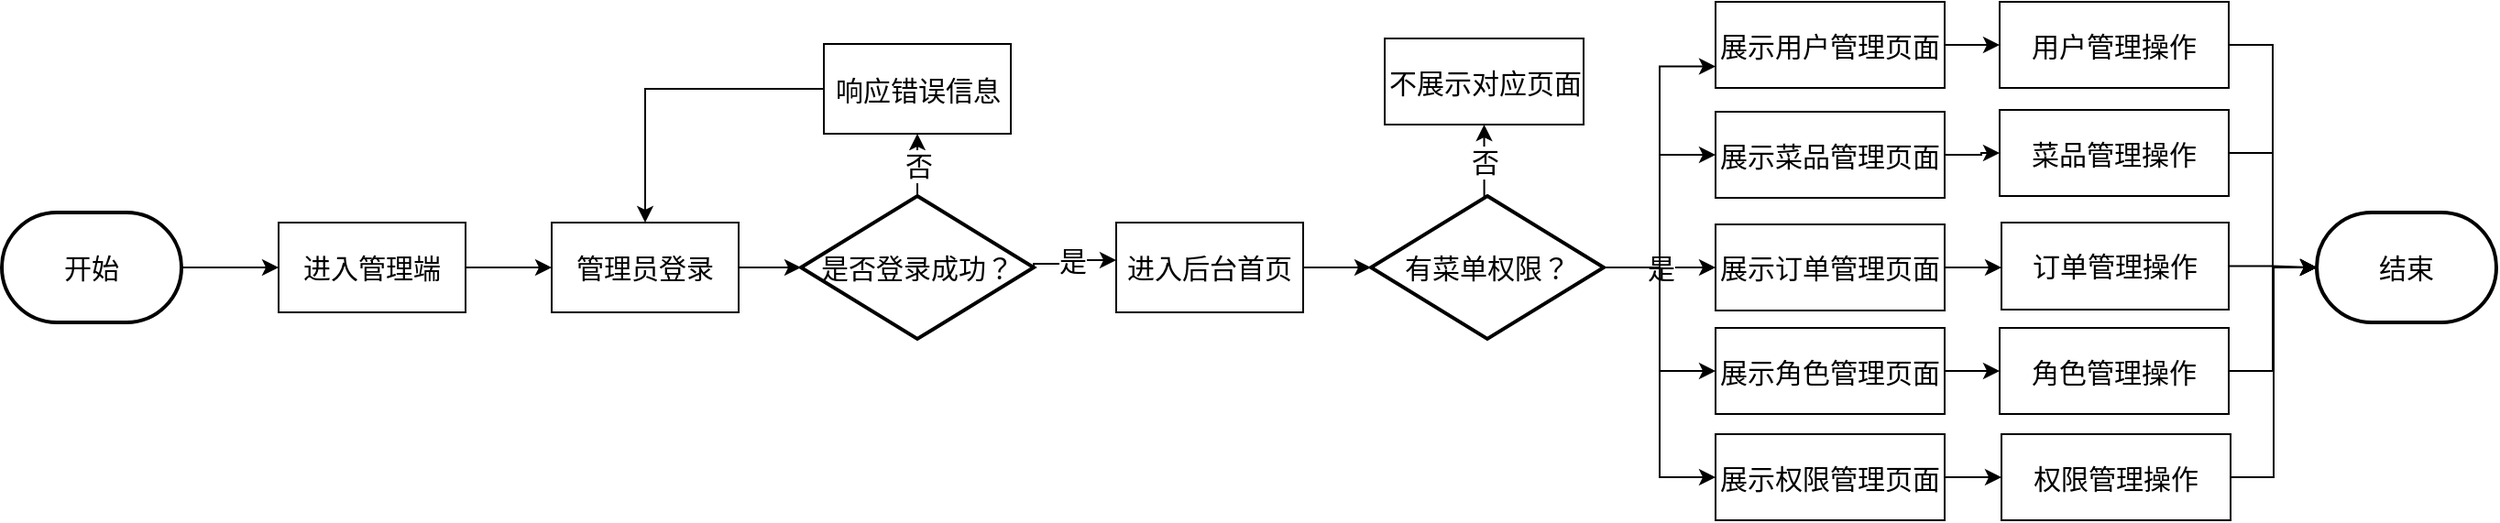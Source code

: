 <mxfile version="21.3.6" type="github">
  <diagram name="第 1 页" id="9Kqfr_1Xi7yAFTwyTwbF">
    <mxGraphModel dx="5665" dy="511" grid="0" gridSize="10" guides="1" tooltips="1" connect="1" arrows="1" fold="1" page="1" pageScale="1" pageWidth="2339" pageHeight="3300" math="0" shadow="0">
      <root>
        <mxCell id="0" />
        <mxCell id="1" parent="0" />
        <mxCell id="Z8QvO9sLvHwf7a_8vPLx-3" style="edgeStyle=orthogonalEdgeStyle;rounded=0;orthogonalLoop=1;jettySize=auto;html=1;exitX=1;exitY=0.5;exitDx=0;exitDy=0;exitPerimeter=0;entryX=0;entryY=0.5;entryDx=0;entryDy=0;" edge="1" parent="1" source="Z8QvO9sLvHwf7a_8vPLx-1" target="Z8QvO9sLvHwf7a_8vPLx-2">
          <mxGeometry relative="1" as="geometry" />
        </mxCell>
        <mxCell id="Z8QvO9sLvHwf7a_8vPLx-1" value="开始" style="strokeWidth=2;html=1;shape=mxgraph.flowchart.terminator;whiteSpace=wrap;fontSize=15;" vertex="1" parent="1">
          <mxGeometry x="-2409" y="610" width="98" height="60" as="geometry" />
        </mxCell>
        <mxCell id="Z8QvO9sLvHwf7a_8vPLx-7" style="edgeStyle=orthogonalEdgeStyle;rounded=0;orthogonalLoop=1;jettySize=auto;html=1;exitX=1;exitY=0.5;exitDx=0;exitDy=0;entryX=0;entryY=0.5;entryDx=0;entryDy=0;" edge="1" parent="1" source="Z8QvO9sLvHwf7a_8vPLx-2" target="Z8QvO9sLvHwf7a_8vPLx-6">
          <mxGeometry relative="1" as="geometry" />
        </mxCell>
        <mxCell id="Z8QvO9sLvHwf7a_8vPLx-2" value="进入管理端" style="rounded=0;whiteSpace=wrap;html=1;fontSize=15;" vertex="1" parent="1">
          <mxGeometry x="-2258" y="615.5" width="102" height="49" as="geometry" />
        </mxCell>
        <mxCell id="Z8QvO9sLvHwf7a_8vPLx-9" style="edgeStyle=orthogonalEdgeStyle;rounded=0;orthogonalLoop=1;jettySize=auto;html=1;exitX=1;exitY=0.5;exitDx=0;exitDy=0;entryX=0;entryY=0.5;entryDx=0;entryDy=0;entryPerimeter=0;" edge="1" parent="1" source="Z8QvO9sLvHwf7a_8vPLx-6" target="Z8QvO9sLvHwf7a_8vPLx-8">
          <mxGeometry relative="1" as="geometry" />
        </mxCell>
        <mxCell id="Z8QvO9sLvHwf7a_8vPLx-6" value="管理员登录" style="rounded=0;whiteSpace=wrap;html=1;fontSize=15;" vertex="1" parent="1">
          <mxGeometry x="-2109" y="615.5" width="102" height="49" as="geometry" />
        </mxCell>
        <mxCell id="Z8QvO9sLvHwf7a_8vPLx-11" value="是" style="edgeStyle=orthogonalEdgeStyle;rounded=0;orthogonalLoop=1;jettySize=auto;html=1;exitX=1;exitY=0.5;exitDx=0;exitDy=0;exitPerimeter=0;fontSize=15;" edge="1" parent="1" source="Z8QvO9sLvHwf7a_8vPLx-8" target="Z8QvO9sLvHwf7a_8vPLx-10">
          <mxGeometry relative="1" as="geometry">
            <Array as="points">
              <mxPoint x="-1846" y="638" />
              <mxPoint x="-1826" y="638" />
              <mxPoint x="-1826" y="636" />
            </Array>
          </mxGeometry>
        </mxCell>
        <mxCell id="Z8QvO9sLvHwf7a_8vPLx-13" value="否" style="edgeStyle=orthogonalEdgeStyle;rounded=0;orthogonalLoop=1;jettySize=auto;html=1;fontSize=15;" edge="1" parent="1" source="Z8QvO9sLvHwf7a_8vPLx-8" target="Z8QvO9sLvHwf7a_8vPLx-12">
          <mxGeometry relative="1" as="geometry" />
        </mxCell>
        <mxCell id="Z8QvO9sLvHwf7a_8vPLx-8" value="&lt;font style=&quot;font-size: 15px;&quot;&gt;是否登录成功？&lt;/font&gt;" style="strokeWidth=2;html=1;shape=mxgraph.flowchart.decision;whiteSpace=wrap;fontSize=15;" vertex="1" parent="1">
          <mxGeometry x="-1973" y="601" width="127" height="78" as="geometry" />
        </mxCell>
        <mxCell id="Z8QvO9sLvHwf7a_8vPLx-16" style="edgeStyle=orthogonalEdgeStyle;rounded=0;orthogonalLoop=1;jettySize=auto;html=1;exitX=1;exitY=0.5;exitDx=0;exitDy=0;entryX=0;entryY=0.5;entryDx=0;entryDy=0;entryPerimeter=0;" edge="1" parent="1" source="Z8QvO9sLvHwf7a_8vPLx-10" target="Z8QvO9sLvHwf7a_8vPLx-15">
          <mxGeometry relative="1" as="geometry" />
        </mxCell>
        <mxCell id="Z8QvO9sLvHwf7a_8vPLx-10" value="进入后台首页" style="rounded=0;whiteSpace=wrap;html=1;fontSize=15;" vertex="1" parent="1">
          <mxGeometry x="-1801" y="615.5" width="102" height="49" as="geometry" />
        </mxCell>
        <mxCell id="Z8QvO9sLvHwf7a_8vPLx-14" style="edgeStyle=orthogonalEdgeStyle;rounded=0;orthogonalLoop=1;jettySize=auto;html=1;exitX=0;exitY=0.5;exitDx=0;exitDy=0;" edge="1" parent="1" source="Z8QvO9sLvHwf7a_8vPLx-12" target="Z8QvO9sLvHwf7a_8vPLx-6">
          <mxGeometry relative="1" as="geometry" />
        </mxCell>
        <mxCell id="Z8QvO9sLvHwf7a_8vPLx-12" value="响应错误信息" style="rounded=0;whiteSpace=wrap;html=1;fontSize=15;" vertex="1" parent="1">
          <mxGeometry x="-1960.5" y="518" width="102" height="49" as="geometry" />
        </mxCell>
        <mxCell id="Z8QvO9sLvHwf7a_8vPLx-20" value="否" style="edgeStyle=orthogonalEdgeStyle;rounded=0;orthogonalLoop=1;jettySize=auto;html=1;exitX=0.5;exitY=0;exitDx=0;exitDy=0;exitPerimeter=0;entryX=0.5;entryY=1;entryDx=0;entryDy=0;fontSize=15;" edge="1" parent="1" source="Z8QvO9sLvHwf7a_8vPLx-15" target="Z8QvO9sLvHwf7a_8vPLx-17">
          <mxGeometry relative="1" as="geometry" />
        </mxCell>
        <mxCell id="Z8QvO9sLvHwf7a_8vPLx-30" value="是" style="edgeStyle=orthogonalEdgeStyle;rounded=0;orthogonalLoop=1;jettySize=auto;html=1;exitX=1;exitY=0.5;exitDx=0;exitDy=0;exitPerimeter=0;entryX=0;entryY=0.5;entryDx=0;entryDy=0;fontSize=15;" edge="1" parent="1" source="Z8QvO9sLvHwf7a_8vPLx-15" target="Z8QvO9sLvHwf7a_8vPLx-27">
          <mxGeometry relative="1" as="geometry" />
        </mxCell>
        <mxCell id="Z8QvO9sLvHwf7a_8vPLx-31" style="edgeStyle=orthogonalEdgeStyle;rounded=0;orthogonalLoop=1;jettySize=auto;html=1;exitX=1;exitY=0.5;exitDx=0;exitDy=0;exitPerimeter=0;entryX=0;entryY=0.75;entryDx=0;entryDy=0;" edge="1" parent="1" source="Z8QvO9sLvHwf7a_8vPLx-15" target="Z8QvO9sLvHwf7a_8vPLx-22">
          <mxGeometry relative="1" as="geometry" />
        </mxCell>
        <mxCell id="Z8QvO9sLvHwf7a_8vPLx-32" style="edgeStyle=orthogonalEdgeStyle;rounded=0;orthogonalLoop=1;jettySize=auto;html=1;exitX=1;exitY=0.5;exitDx=0;exitDy=0;exitPerimeter=0;entryX=0;entryY=0.5;entryDx=0;entryDy=0;" edge="1" parent="1" source="Z8QvO9sLvHwf7a_8vPLx-15" target="Z8QvO9sLvHwf7a_8vPLx-26">
          <mxGeometry relative="1" as="geometry" />
        </mxCell>
        <mxCell id="Z8QvO9sLvHwf7a_8vPLx-33" style="edgeStyle=orthogonalEdgeStyle;rounded=0;orthogonalLoop=1;jettySize=auto;html=1;exitX=1;exitY=0.5;exitDx=0;exitDy=0;exitPerimeter=0;entryX=0;entryY=0.5;entryDx=0;entryDy=0;" edge="1" parent="1" source="Z8QvO9sLvHwf7a_8vPLx-15" target="Z8QvO9sLvHwf7a_8vPLx-28">
          <mxGeometry relative="1" as="geometry" />
        </mxCell>
        <mxCell id="Z8QvO9sLvHwf7a_8vPLx-34" style="edgeStyle=orthogonalEdgeStyle;rounded=0;orthogonalLoop=1;jettySize=auto;html=1;exitX=1;exitY=0.5;exitDx=0;exitDy=0;exitPerimeter=0;entryX=0;entryY=0.5;entryDx=0;entryDy=0;" edge="1" parent="1" source="Z8QvO9sLvHwf7a_8vPLx-15" target="Z8QvO9sLvHwf7a_8vPLx-29">
          <mxGeometry relative="1" as="geometry" />
        </mxCell>
        <mxCell id="Z8QvO9sLvHwf7a_8vPLx-15" value="&lt;font style=&quot;font-size: 15px;&quot;&gt;有菜单权限？&lt;/font&gt;" style="strokeWidth=2;html=1;shape=mxgraph.flowchart.decision;whiteSpace=wrap;fontSize=15;" vertex="1" parent="1">
          <mxGeometry x="-1662" y="601" width="127" height="78" as="geometry" />
        </mxCell>
        <mxCell id="Z8QvO9sLvHwf7a_8vPLx-17" value="不展示对应页面" style="rounded=0;whiteSpace=wrap;html=1;fontSize=15;" vertex="1" parent="1">
          <mxGeometry x="-1654.5" y="515" width="108.5" height="47" as="geometry" />
        </mxCell>
        <mxCell id="Z8QvO9sLvHwf7a_8vPLx-41" style="edgeStyle=orthogonalEdgeStyle;rounded=0;orthogonalLoop=1;jettySize=auto;html=1;exitX=1;exitY=0.5;exitDx=0;exitDy=0;" edge="1" parent="1" source="Z8QvO9sLvHwf7a_8vPLx-22" target="Z8QvO9sLvHwf7a_8vPLx-35">
          <mxGeometry relative="1" as="geometry" />
        </mxCell>
        <mxCell id="Z8QvO9sLvHwf7a_8vPLx-22" value="展示用户管理页面" style="rounded=0;whiteSpace=wrap;html=1;fontSize=15;" vertex="1" parent="1">
          <mxGeometry x="-1474" y="495" width="125" height="47" as="geometry" />
        </mxCell>
        <mxCell id="Z8QvO9sLvHwf7a_8vPLx-42" style="edgeStyle=orthogonalEdgeStyle;rounded=0;orthogonalLoop=1;jettySize=auto;html=1;exitX=1;exitY=0.5;exitDx=0;exitDy=0;" edge="1" parent="1" source="Z8QvO9sLvHwf7a_8vPLx-26" target="Z8QvO9sLvHwf7a_8vPLx-37">
          <mxGeometry relative="1" as="geometry" />
        </mxCell>
        <mxCell id="Z8QvO9sLvHwf7a_8vPLx-26" value="展示菜品管理页面" style="rounded=0;whiteSpace=wrap;html=1;fontSize=15;" vertex="1" parent="1">
          <mxGeometry x="-1474" y="555" width="125" height="47" as="geometry" />
        </mxCell>
        <mxCell id="Z8QvO9sLvHwf7a_8vPLx-44" style="edgeStyle=orthogonalEdgeStyle;rounded=0;orthogonalLoop=1;jettySize=auto;html=1;exitX=1;exitY=0.5;exitDx=0;exitDy=0;entryX=0;entryY=0.5;entryDx=0;entryDy=0;" edge="1" parent="1" source="Z8QvO9sLvHwf7a_8vPLx-27" target="Z8QvO9sLvHwf7a_8vPLx-38">
          <mxGeometry relative="1" as="geometry" />
        </mxCell>
        <mxCell id="Z8QvO9sLvHwf7a_8vPLx-27" value="展示订单管理页面" style="rounded=0;whiteSpace=wrap;html=1;fontSize=15;" vertex="1" parent="1">
          <mxGeometry x="-1474" y="616.5" width="125" height="47" as="geometry" />
        </mxCell>
        <mxCell id="Z8QvO9sLvHwf7a_8vPLx-45" style="edgeStyle=orthogonalEdgeStyle;rounded=0;orthogonalLoop=1;jettySize=auto;html=1;exitX=1;exitY=0.5;exitDx=0;exitDy=0;entryX=0;entryY=0.5;entryDx=0;entryDy=0;" edge="1" parent="1" source="Z8QvO9sLvHwf7a_8vPLx-28" target="Z8QvO9sLvHwf7a_8vPLx-39">
          <mxGeometry relative="1" as="geometry" />
        </mxCell>
        <mxCell id="Z8QvO9sLvHwf7a_8vPLx-28" value="展示角色管理页面" style="rounded=0;whiteSpace=wrap;html=1;fontSize=15;" vertex="1" parent="1">
          <mxGeometry x="-1474" y="673" width="125" height="47" as="geometry" />
        </mxCell>
        <mxCell id="Z8QvO9sLvHwf7a_8vPLx-46" style="edgeStyle=orthogonalEdgeStyle;rounded=0;orthogonalLoop=1;jettySize=auto;html=1;exitX=1;exitY=0.5;exitDx=0;exitDy=0;entryX=0;entryY=0.5;entryDx=0;entryDy=0;" edge="1" parent="1" source="Z8QvO9sLvHwf7a_8vPLx-29" target="Z8QvO9sLvHwf7a_8vPLx-40">
          <mxGeometry relative="1" as="geometry" />
        </mxCell>
        <mxCell id="Z8QvO9sLvHwf7a_8vPLx-29" value="展示权限管理页面" style="rounded=0;whiteSpace=wrap;html=1;fontSize=15;" vertex="1" parent="1">
          <mxGeometry x="-1474" y="731" width="125" height="47" as="geometry" />
        </mxCell>
        <mxCell id="Z8QvO9sLvHwf7a_8vPLx-48" style="edgeStyle=orthogonalEdgeStyle;rounded=0;orthogonalLoop=1;jettySize=auto;html=1;exitX=1;exitY=0.5;exitDx=0;exitDy=0;entryX=0;entryY=0.5;entryDx=0;entryDy=0;entryPerimeter=0;" edge="1" parent="1" source="Z8QvO9sLvHwf7a_8vPLx-35" target="Z8QvO9sLvHwf7a_8vPLx-47">
          <mxGeometry relative="1" as="geometry" />
        </mxCell>
        <mxCell id="Z8QvO9sLvHwf7a_8vPLx-35" value="用户管理操作" style="rounded=0;whiteSpace=wrap;html=1;fontSize=15;" vertex="1" parent="1">
          <mxGeometry x="-1319" y="495" width="125" height="47" as="geometry" />
        </mxCell>
        <mxCell id="Z8QvO9sLvHwf7a_8vPLx-50" style="edgeStyle=orthogonalEdgeStyle;rounded=0;orthogonalLoop=1;jettySize=auto;html=1;exitX=1;exitY=0.5;exitDx=0;exitDy=0;entryX=0;entryY=0.5;entryDx=0;entryDy=0;entryPerimeter=0;" edge="1" parent="1" source="Z8QvO9sLvHwf7a_8vPLx-37" target="Z8QvO9sLvHwf7a_8vPLx-47">
          <mxGeometry relative="1" as="geometry" />
        </mxCell>
        <mxCell id="Z8QvO9sLvHwf7a_8vPLx-37" value="菜品管理操作" style="rounded=0;whiteSpace=wrap;html=1;fontSize=15;" vertex="1" parent="1">
          <mxGeometry x="-1319" y="554" width="125" height="47" as="geometry" />
        </mxCell>
        <mxCell id="Z8QvO9sLvHwf7a_8vPLx-51" style="edgeStyle=orthogonalEdgeStyle;rounded=0;orthogonalLoop=1;jettySize=auto;html=1;exitX=1;exitY=0.5;exitDx=0;exitDy=0;entryX=0;entryY=0.5;entryDx=0;entryDy=0;entryPerimeter=0;" edge="1" parent="1" source="Z8QvO9sLvHwf7a_8vPLx-38" target="Z8QvO9sLvHwf7a_8vPLx-47">
          <mxGeometry relative="1" as="geometry" />
        </mxCell>
        <mxCell id="Z8QvO9sLvHwf7a_8vPLx-38" value="订单管理操作" style="rounded=0;whiteSpace=wrap;html=1;fontSize=15;" vertex="1" parent="1">
          <mxGeometry x="-1318" y="615.5" width="124" height="47.5" as="geometry" />
        </mxCell>
        <mxCell id="Z8QvO9sLvHwf7a_8vPLx-52" style="edgeStyle=orthogonalEdgeStyle;rounded=0;orthogonalLoop=1;jettySize=auto;html=1;exitX=1;exitY=0.5;exitDx=0;exitDy=0;entryX=0;entryY=0.5;entryDx=0;entryDy=0;entryPerimeter=0;" edge="1" parent="1" source="Z8QvO9sLvHwf7a_8vPLx-39" target="Z8QvO9sLvHwf7a_8vPLx-47">
          <mxGeometry relative="1" as="geometry" />
        </mxCell>
        <mxCell id="Z8QvO9sLvHwf7a_8vPLx-39" value="角色管理操作" style="rounded=0;whiteSpace=wrap;html=1;fontSize=15;" vertex="1" parent="1">
          <mxGeometry x="-1319" y="673" width="125" height="47" as="geometry" />
        </mxCell>
        <mxCell id="Z8QvO9sLvHwf7a_8vPLx-53" style="edgeStyle=orthogonalEdgeStyle;rounded=0;orthogonalLoop=1;jettySize=auto;html=1;exitX=1;exitY=0.5;exitDx=0;exitDy=0;entryX=0;entryY=0.5;entryDx=0;entryDy=0;entryPerimeter=0;" edge="1" parent="1" source="Z8QvO9sLvHwf7a_8vPLx-40" target="Z8QvO9sLvHwf7a_8vPLx-47">
          <mxGeometry relative="1" as="geometry" />
        </mxCell>
        <mxCell id="Z8QvO9sLvHwf7a_8vPLx-40" value="权限管理操作" style="rounded=0;whiteSpace=wrap;html=1;fontSize=15;" vertex="1" parent="1">
          <mxGeometry x="-1318" y="731" width="125" height="47" as="geometry" />
        </mxCell>
        <mxCell id="Z8QvO9sLvHwf7a_8vPLx-47" value="结束" style="strokeWidth=2;html=1;shape=mxgraph.flowchart.terminator;whiteSpace=wrap;fontSize=15;" vertex="1" parent="1">
          <mxGeometry x="-1146" y="610" width="98" height="60" as="geometry" />
        </mxCell>
      </root>
    </mxGraphModel>
  </diagram>
</mxfile>
